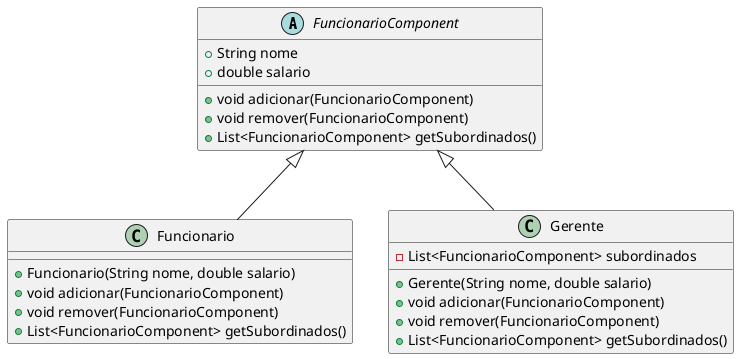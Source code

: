 @startuml Empresa {
    abstract class FuncionarioComponent {
        +String nome
        +double salario
        +void adicionar(FuncionarioComponent)
        +void remover(FuncionarioComponent)
        +List<FuncionarioComponent> getSubordinados()
    }

    class Funcionario extends FuncionarioComponent {
        +Funcionario(String nome, double salario)
        +void adicionar(FuncionarioComponent)
        +void remover(FuncionarioComponent)
        +List<FuncionarioComponent> getSubordinados()
    }

    class Gerente extends FuncionarioComponent {
        +Gerente(String nome, double salario)
        +void adicionar(FuncionarioComponent)
        +void remover(FuncionarioComponent)
        +List<FuncionarioComponent> getSubordinados()
        -List<FuncionarioComponent> subordinados
    }

}
@enduml

